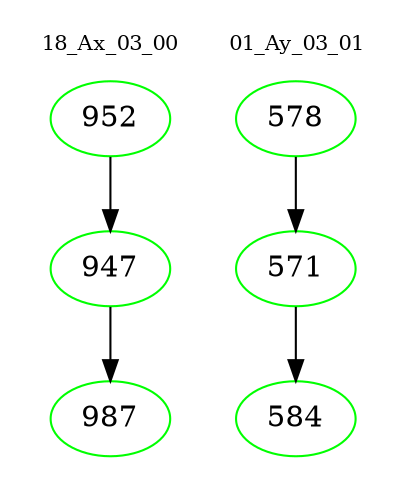 digraph{
subgraph cluster_0 {
color = white
label = "18_Ax_03_00";
fontsize=10;
T0_952 [label="952", color="green"]
T0_952 -> T0_947 [color="black"]
T0_947 [label="947", color="green"]
T0_947 -> T0_987 [color="black"]
T0_987 [label="987", color="green"]
}
subgraph cluster_1 {
color = white
label = "01_Ay_03_01";
fontsize=10;
T1_578 [label="578", color="green"]
T1_578 -> T1_571 [color="black"]
T1_571 [label="571", color="green"]
T1_571 -> T1_584 [color="black"]
T1_584 [label="584", color="green"]
}
}
